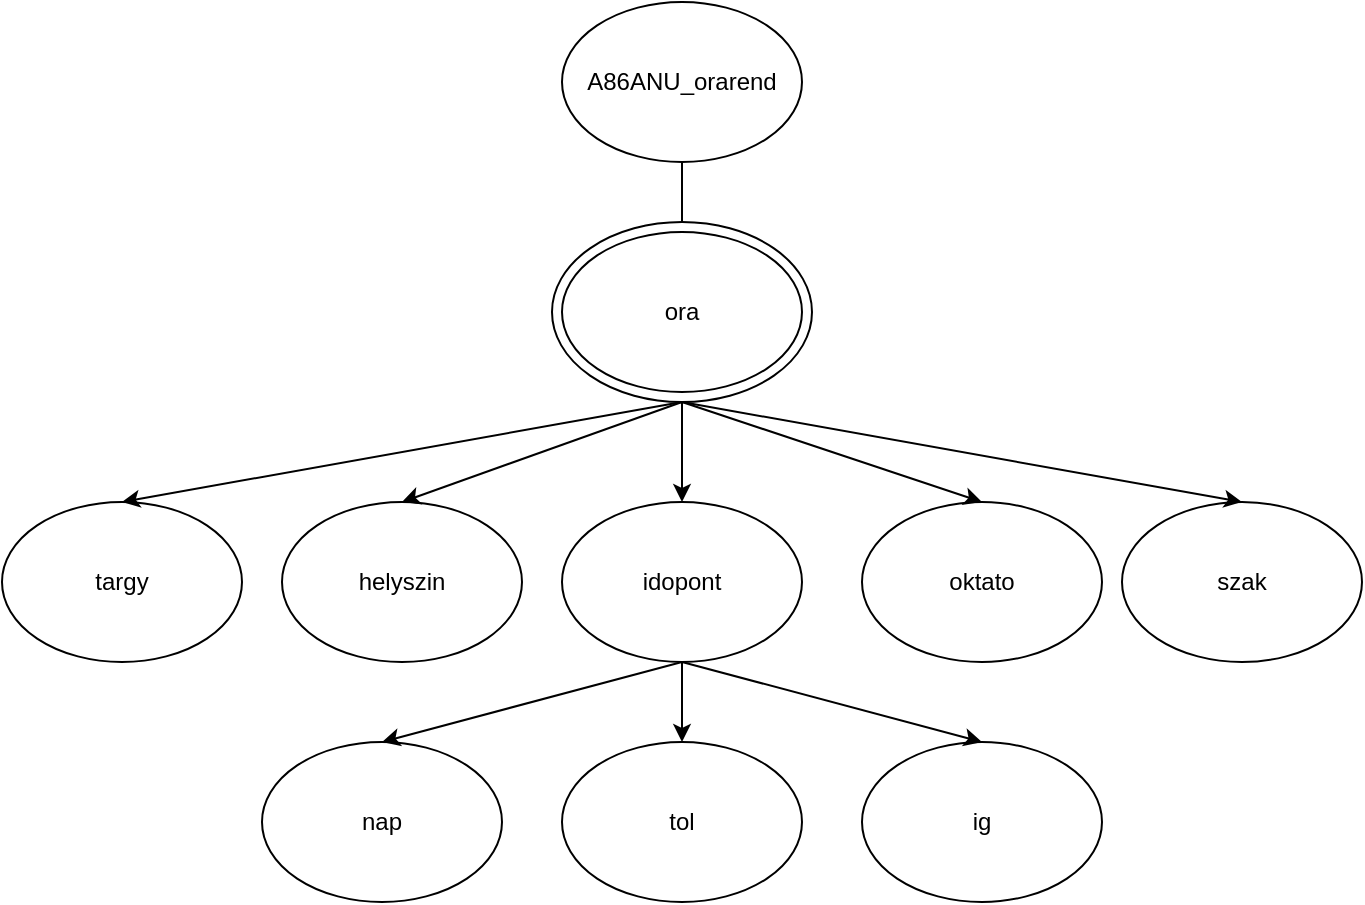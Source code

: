 <mxfile version="28.2.4">
  <diagram name="1 oldal" id="Ti72AJvBnJuEepxuCfiI">
    <mxGraphModel dx="1240" dy="586" grid="1" gridSize="10" guides="1" tooltips="1" connect="1" arrows="1" fold="1" page="1" pageScale="1" pageWidth="827" pageHeight="1169" math="0" shadow="0">
      <root>
        <mxCell id="0" />
        <mxCell id="1" parent="0" />
        <mxCell id="xUIn36vhrGrCIU9P9Epj-9" value="A86ANU_orarend" style="ellipse;whiteSpace=wrap;html=1;" parent="1" vertex="1">
          <mxGeometry x="350" y="20" width="120" height="80" as="geometry" />
        </mxCell>
        <mxCell id="xUIn36vhrGrCIU9P9Epj-11" value="targy" style="ellipse;whiteSpace=wrap;html=1;" parent="1" vertex="1">
          <mxGeometry x="70" y="270" width="120" height="80" as="geometry" />
        </mxCell>
        <mxCell id="xUIn36vhrGrCIU9P9Epj-12" value="idopont" style="ellipse;whiteSpace=wrap;html=1;" parent="1" vertex="1">
          <mxGeometry x="350" y="270" width="120" height="80" as="geometry" />
        </mxCell>
        <mxCell id="xUIn36vhrGrCIU9P9Epj-13" value="nap" style="ellipse;whiteSpace=wrap;html=1;" parent="1" vertex="1">
          <mxGeometry x="200" y="390" width="120" height="80" as="geometry" />
        </mxCell>
        <mxCell id="xUIn36vhrGrCIU9P9Epj-14" value="tol" style="ellipse;whiteSpace=wrap;html=1;" parent="1" vertex="1">
          <mxGeometry x="350" y="390" width="120" height="80" as="geometry" />
        </mxCell>
        <mxCell id="xUIn36vhrGrCIU9P9Epj-15" value="ig" style="ellipse;whiteSpace=wrap;html=1;" parent="1" vertex="1">
          <mxGeometry x="500" y="390" width="120" height="80" as="geometry" />
        </mxCell>
        <mxCell id="xUIn36vhrGrCIU9P9Epj-16" value="helyszin" style="ellipse;whiteSpace=wrap;html=1;" parent="1" vertex="1">
          <mxGeometry x="210" y="270" width="120" height="80" as="geometry" />
        </mxCell>
        <mxCell id="xUIn36vhrGrCIU9P9Epj-17" value="oktato" style="ellipse;whiteSpace=wrap;html=1;" parent="1" vertex="1">
          <mxGeometry x="500" y="270" width="120" height="80" as="geometry" />
        </mxCell>
        <mxCell id="xUIn36vhrGrCIU9P9Epj-18" value="szak" style="ellipse;whiteSpace=wrap;html=1;" parent="1" vertex="1">
          <mxGeometry x="630" y="270" width="120" height="80" as="geometry" />
        </mxCell>
        <mxCell id="xUIn36vhrGrCIU9P9Epj-19" value="" style="endArrow=classic;html=1;rounded=0;exitX=0.5;exitY=1;exitDx=0;exitDy=0;entryX=0.5;entryY=0;entryDx=0;entryDy=0;" parent="1" source="xUIn36vhrGrCIU9P9Epj-9" edge="1">
          <mxGeometry width="50" height="50" relative="1" as="geometry">
            <mxPoint x="390" y="330" as="sourcePoint" />
            <mxPoint x="410" y="140" as="targetPoint" />
          </mxGeometry>
        </mxCell>
        <mxCell id="xUIn36vhrGrCIU9P9Epj-21" value="" style="endArrow=classic;html=1;rounded=0;exitX=0.5;exitY=1;exitDx=0;exitDy=0;entryX=0.5;entryY=0;entryDx=0;entryDy=0;" parent="1" target="xUIn36vhrGrCIU9P9Epj-11" edge="1">
          <mxGeometry width="50" height="50" relative="1" as="geometry">
            <mxPoint x="410" y="220" as="sourcePoint" />
            <mxPoint x="440" y="280" as="targetPoint" />
          </mxGeometry>
        </mxCell>
        <mxCell id="xUIn36vhrGrCIU9P9Epj-22" value="" style="endArrow=classic;html=1;rounded=0;entryX=0.5;entryY=0;entryDx=0;entryDy=0;" parent="1" target="xUIn36vhrGrCIU9P9Epj-12" edge="1">
          <mxGeometry width="50" height="50" relative="1" as="geometry">
            <mxPoint x="410" y="220" as="sourcePoint" />
            <mxPoint x="440" y="280" as="targetPoint" />
          </mxGeometry>
        </mxCell>
        <mxCell id="xUIn36vhrGrCIU9P9Epj-23" value="" style="endArrow=classic;html=1;rounded=0;exitX=0.5;exitY=1;exitDx=0;exitDy=0;entryX=0.5;entryY=0;entryDx=0;entryDy=0;" parent="1" target="xUIn36vhrGrCIU9P9Epj-16" edge="1">
          <mxGeometry width="50" height="50" relative="1" as="geometry">
            <mxPoint x="410" y="220" as="sourcePoint" />
            <mxPoint x="440" y="280" as="targetPoint" />
          </mxGeometry>
        </mxCell>
        <mxCell id="xUIn36vhrGrCIU9P9Epj-24" value="" style="endArrow=classic;html=1;rounded=0;exitX=0.5;exitY=1;exitDx=0;exitDy=0;entryX=0.5;entryY=0;entryDx=0;entryDy=0;" parent="1" target="xUIn36vhrGrCIU9P9Epj-17" edge="1">
          <mxGeometry width="50" height="50" relative="1" as="geometry">
            <mxPoint x="410" y="220" as="sourcePoint" />
            <mxPoint x="440" y="280" as="targetPoint" />
          </mxGeometry>
        </mxCell>
        <mxCell id="xUIn36vhrGrCIU9P9Epj-25" value="" style="endArrow=classic;html=1;rounded=0;exitX=0.5;exitY=1;exitDx=0;exitDy=0;entryX=0.5;entryY=0;entryDx=0;entryDy=0;" parent="1" target="xUIn36vhrGrCIU9P9Epj-18" edge="1">
          <mxGeometry width="50" height="50" relative="1" as="geometry">
            <mxPoint x="410" y="220" as="sourcePoint" />
            <mxPoint x="440" y="280" as="targetPoint" />
          </mxGeometry>
        </mxCell>
        <mxCell id="xUIn36vhrGrCIU9P9Epj-26" value="" style="endArrow=classic;html=1;rounded=0;exitX=0.5;exitY=1;exitDx=0;exitDy=0;entryX=0.5;entryY=0;entryDx=0;entryDy=0;" parent="1" source="xUIn36vhrGrCIU9P9Epj-12" target="xUIn36vhrGrCIU9P9Epj-13" edge="1">
          <mxGeometry width="50" height="50" relative="1" as="geometry">
            <mxPoint x="390" y="330" as="sourcePoint" />
            <mxPoint x="440" y="280" as="targetPoint" />
          </mxGeometry>
        </mxCell>
        <mxCell id="xUIn36vhrGrCIU9P9Epj-27" value="" style="endArrow=classic;html=1;rounded=0;exitX=0.5;exitY=1;exitDx=0;exitDy=0;" parent="1" source="xUIn36vhrGrCIU9P9Epj-12" target="xUIn36vhrGrCIU9P9Epj-14" edge="1">
          <mxGeometry width="50" height="50" relative="1" as="geometry">
            <mxPoint x="390" y="330" as="sourcePoint" />
            <mxPoint x="440" y="280" as="targetPoint" />
          </mxGeometry>
        </mxCell>
        <mxCell id="xUIn36vhrGrCIU9P9Epj-28" value="" style="endArrow=classic;html=1;rounded=0;exitX=0.5;exitY=1;exitDx=0;exitDy=0;entryX=0.5;entryY=0;entryDx=0;entryDy=0;" parent="1" source="xUIn36vhrGrCIU9P9Epj-12" target="xUIn36vhrGrCIU9P9Epj-15" edge="1">
          <mxGeometry width="50" height="50" relative="1" as="geometry">
            <mxPoint x="390" y="330" as="sourcePoint" />
            <mxPoint x="440" y="280" as="targetPoint" />
          </mxGeometry>
        </mxCell>
        <mxCell id="A8jAZZLYJMG8O_G06Bea-2" value="ora" style="ellipse;whiteSpace=wrap;html=1;" vertex="1" parent="1">
          <mxGeometry x="345" y="130" width="130" height="90" as="geometry" />
        </mxCell>
        <mxCell id="A8jAZZLYJMG8O_G06Bea-3" value="ora" style="ellipse;whiteSpace=wrap;html=1;" vertex="1" parent="1">
          <mxGeometry x="350" y="135" width="120" height="80" as="geometry" />
        </mxCell>
      </root>
    </mxGraphModel>
  </diagram>
</mxfile>
